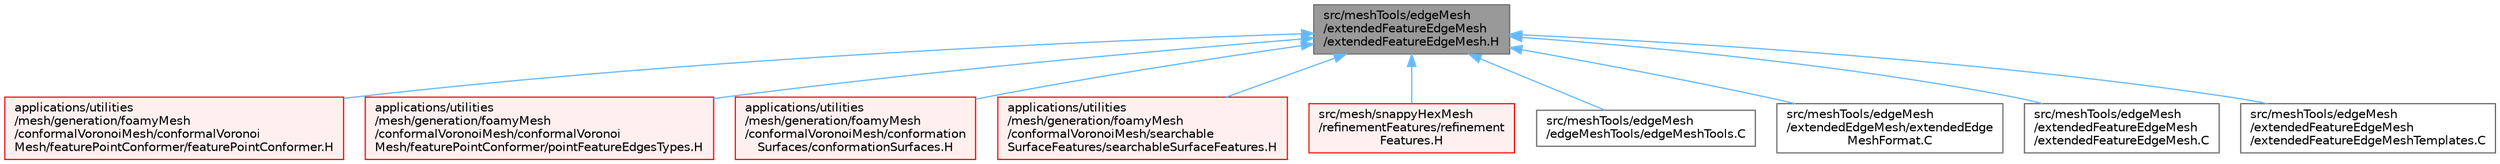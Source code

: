 digraph "src/meshTools/edgeMesh/extendedFeatureEdgeMesh/extendedFeatureEdgeMesh.H"
{
 // LATEX_PDF_SIZE
  bgcolor="transparent";
  edge [fontname=Helvetica,fontsize=10,labelfontname=Helvetica,labelfontsize=10];
  node [fontname=Helvetica,fontsize=10,shape=box,height=0.2,width=0.4];
  Node1 [id="Node000001",label="src/meshTools/edgeMesh\l/extendedFeatureEdgeMesh\l/extendedFeatureEdgeMesh.H",height=0.2,width=0.4,color="gray40", fillcolor="grey60", style="filled", fontcolor="black",tooltip=" "];
  Node1 -> Node2 [id="edge1_Node000001_Node000002",dir="back",color="steelblue1",style="solid",tooltip=" "];
  Node2 [id="Node000002",label="applications/utilities\l/mesh/generation/foamyMesh\l/conformalVoronoiMesh/conformalVoronoi\lMesh/featurePointConformer/featurePointConformer.H",height=0.2,width=0.4,color="red", fillcolor="#FFF0F0", style="filled",URL="$featurePointConformer_8H.html",tooltip=" "];
  Node1 -> Node18 [id="edge2_Node000001_Node000018",dir="back",color="steelblue1",style="solid",tooltip=" "];
  Node18 [id="Node000018",label="applications/utilities\l/mesh/generation/foamyMesh\l/conformalVoronoiMesh/conformalVoronoi\lMesh/featurePointConformer/pointFeatureEdgesTypes.H",height=0.2,width=0.4,color="red", fillcolor="#FFF0F0", style="filled",URL="$pointFeatureEdgesTypes_8H.html",tooltip=" "];
  Node1 -> Node19 [id="edge3_Node000001_Node000019",dir="back",color="steelblue1",style="solid",tooltip=" "];
  Node19 [id="Node000019",label="applications/utilities\l/mesh/generation/foamyMesh\l/conformalVoronoiMesh/conformation\lSurfaces/conformationSurfaces.H",height=0.2,width=0.4,color="red", fillcolor="#FFF0F0", style="filled",URL="$conformationSurfaces_8H.html",tooltip=" "];
  Node1 -> Node29 [id="edge4_Node000001_Node000029",dir="back",color="steelblue1",style="solid",tooltip=" "];
  Node29 [id="Node000029",label="applications/utilities\l/mesh/generation/foamyMesh\l/conformalVoronoiMesh/searchable\lSurfaceFeatures/searchableSurfaceFeatures.H",height=0.2,width=0.4,color="red", fillcolor="#FFF0F0", style="filled",URL="$searchableSurfaceFeatures_8H.html",tooltip=" "];
  Node1 -> Node33 [id="edge5_Node000001_Node000033",dir="back",color="steelblue1",style="solid",tooltip=" "];
  Node33 [id="Node000033",label="src/mesh/snappyHexMesh\l/refinementFeatures/refinement\lFeatures.H",height=0.2,width=0.4,color="red", fillcolor="#FFF0F0", style="filled",URL="$refinementFeatures_8H.html",tooltip=" "];
  Node1 -> Node42 [id="edge6_Node000001_Node000042",dir="back",color="steelblue1",style="solid",tooltip=" "];
  Node42 [id="Node000042",label="src/meshTools/edgeMesh\l/edgeMeshTools/edgeMeshTools.C",height=0.2,width=0.4,color="grey40", fillcolor="white", style="filled",URL="$edgeMeshTools_8C.html",tooltip=" "];
  Node1 -> Node43 [id="edge7_Node000001_Node000043",dir="back",color="steelblue1",style="solid",tooltip=" "];
  Node43 [id="Node000043",label="src/meshTools/edgeMesh\l/extendedEdgeMesh/extendedEdge\lMeshFormat.C",height=0.2,width=0.4,color="grey40", fillcolor="white", style="filled",URL="$extendedEdgeMeshFormat_8C.html",tooltip=" "];
  Node1 -> Node44 [id="edge8_Node000001_Node000044",dir="back",color="steelblue1",style="solid",tooltip=" "];
  Node44 [id="Node000044",label="src/meshTools/edgeMesh\l/extendedFeatureEdgeMesh\l/extendedFeatureEdgeMesh.C",height=0.2,width=0.4,color="grey40", fillcolor="white", style="filled",URL="$extendedFeatureEdgeMesh_8C.html",tooltip=" "];
  Node1 -> Node45 [id="edge9_Node000001_Node000045",dir="back",color="steelblue1",style="solid",tooltip=" "];
  Node45 [id="Node000045",label="src/meshTools/edgeMesh\l/extendedFeatureEdgeMesh\l/extendedFeatureEdgeMeshTemplates.C",height=0.2,width=0.4,color="grey40", fillcolor="white", style="filled",URL="$extendedFeatureEdgeMeshTemplates_8C.html",tooltip=" "];
}
